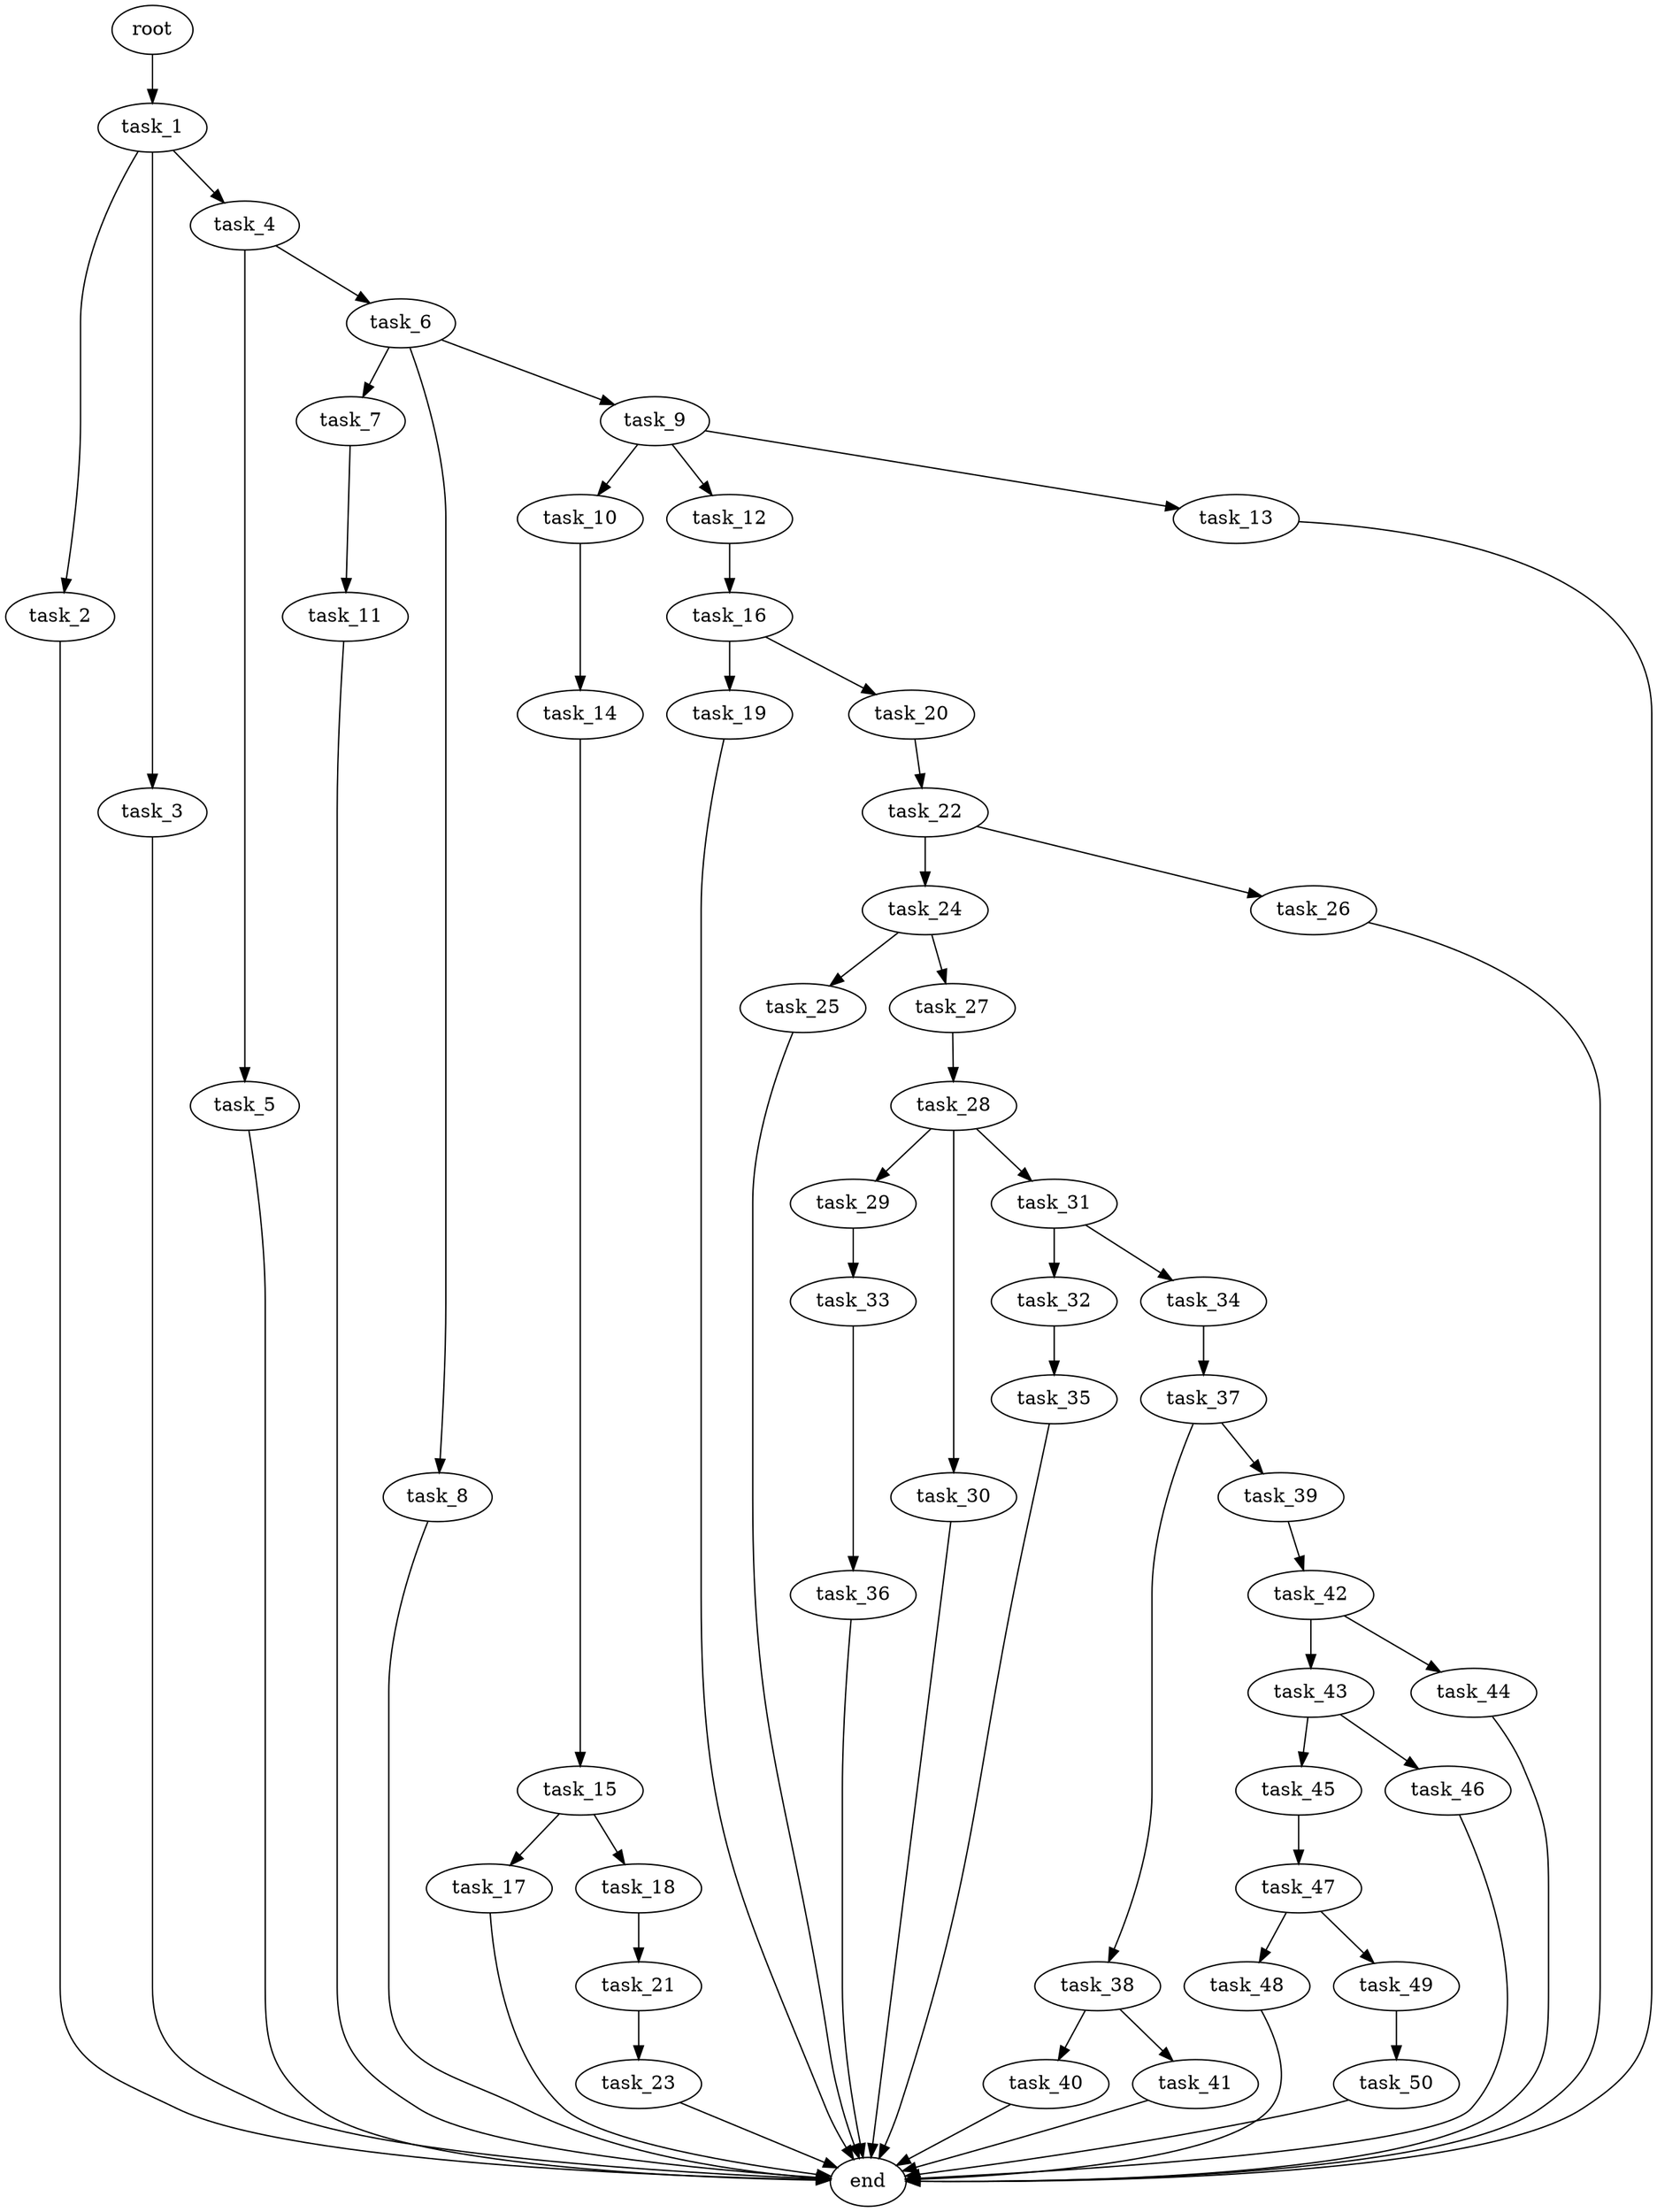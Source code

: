 digraph G {
  root [size="0.000000e+00"];
  task_1 [size="1.322492e+10"];
  task_2 [size="1.726059e+10"];
  task_3 [size="4.856334e+09"];
  task_4 [size="7.503675e+10"];
  task_5 [size="1.002187e+10"];
  task_6 [size="2.446427e+10"];
  task_7 [size="3.753594e+10"];
  task_8 [size="1.006400e+10"];
  task_9 [size="3.105733e+10"];
  task_10 [size="1.489824e+10"];
  task_11 [size="9.863021e+09"];
  task_12 [size="5.354637e+10"];
  task_13 [size="5.469502e+10"];
  task_14 [size="3.617259e+10"];
  task_15 [size="2.361223e+10"];
  task_16 [size="3.162313e+09"];
  task_17 [size="5.502182e+10"];
  task_18 [size="1.970672e+10"];
  task_19 [size="7.312310e+10"];
  task_20 [size="8.814957e+10"];
  task_21 [size="6.721512e+10"];
  task_22 [size="5.230196e+10"];
  task_23 [size="7.236925e+10"];
  task_24 [size="6.372112e+10"];
  task_25 [size="2.223414e+10"];
  task_26 [size="8.411120e+10"];
  task_27 [size="2.376353e+10"];
  task_28 [size="5.653838e+10"];
  task_29 [size="6.675977e+10"];
  task_30 [size="8.604511e+09"];
  task_31 [size="9.384177e+10"];
  task_32 [size="4.789362e+10"];
  task_33 [size="2.456085e+10"];
  task_34 [size="3.804376e+10"];
  task_35 [size="1.272910e+09"];
  task_36 [size="7.491113e+10"];
  task_37 [size="5.925517e+10"];
  task_38 [size="3.063259e+10"];
  task_39 [size="4.861433e+10"];
  task_40 [size="4.821945e+10"];
  task_41 [size="4.626836e+09"];
  task_42 [size="2.323245e+09"];
  task_43 [size="1.294886e+10"];
  task_44 [size="2.570535e+10"];
  task_45 [size="7.172997e+10"];
  task_46 [size="7.805653e+10"];
  task_47 [size="9.665269e+10"];
  task_48 [size="9.133334e+10"];
  task_49 [size="4.568063e+10"];
  task_50 [size="4.337582e+10"];
  end [size="0.000000e+00"];

  root -> task_1 [size="1.000000e-12"];
  task_1 -> task_2 [size="1.726059e+08"];
  task_1 -> task_3 [size="4.856334e+07"];
  task_1 -> task_4 [size="7.503675e+08"];
  task_2 -> end [size="1.000000e-12"];
  task_3 -> end [size="1.000000e-12"];
  task_4 -> task_5 [size="1.002187e+08"];
  task_4 -> task_6 [size="2.446427e+08"];
  task_5 -> end [size="1.000000e-12"];
  task_6 -> task_7 [size="3.753594e+08"];
  task_6 -> task_8 [size="1.006400e+08"];
  task_6 -> task_9 [size="3.105733e+08"];
  task_7 -> task_11 [size="9.863021e+07"];
  task_8 -> end [size="1.000000e-12"];
  task_9 -> task_10 [size="1.489824e+08"];
  task_9 -> task_12 [size="5.354637e+08"];
  task_9 -> task_13 [size="5.469502e+08"];
  task_10 -> task_14 [size="3.617259e+08"];
  task_11 -> end [size="1.000000e-12"];
  task_12 -> task_16 [size="3.162313e+07"];
  task_13 -> end [size="1.000000e-12"];
  task_14 -> task_15 [size="2.361223e+08"];
  task_15 -> task_17 [size="5.502182e+08"];
  task_15 -> task_18 [size="1.970672e+08"];
  task_16 -> task_19 [size="7.312310e+08"];
  task_16 -> task_20 [size="8.814957e+08"];
  task_17 -> end [size="1.000000e-12"];
  task_18 -> task_21 [size="6.721512e+08"];
  task_19 -> end [size="1.000000e-12"];
  task_20 -> task_22 [size="5.230196e+08"];
  task_21 -> task_23 [size="7.236925e+08"];
  task_22 -> task_24 [size="6.372112e+08"];
  task_22 -> task_26 [size="8.411120e+08"];
  task_23 -> end [size="1.000000e-12"];
  task_24 -> task_25 [size="2.223414e+08"];
  task_24 -> task_27 [size="2.376353e+08"];
  task_25 -> end [size="1.000000e-12"];
  task_26 -> end [size="1.000000e-12"];
  task_27 -> task_28 [size="5.653838e+08"];
  task_28 -> task_29 [size="6.675977e+08"];
  task_28 -> task_30 [size="8.604511e+07"];
  task_28 -> task_31 [size="9.384177e+08"];
  task_29 -> task_33 [size="2.456085e+08"];
  task_30 -> end [size="1.000000e-12"];
  task_31 -> task_32 [size="4.789362e+08"];
  task_31 -> task_34 [size="3.804376e+08"];
  task_32 -> task_35 [size="1.272910e+07"];
  task_33 -> task_36 [size="7.491113e+08"];
  task_34 -> task_37 [size="5.925517e+08"];
  task_35 -> end [size="1.000000e-12"];
  task_36 -> end [size="1.000000e-12"];
  task_37 -> task_38 [size="3.063259e+08"];
  task_37 -> task_39 [size="4.861433e+08"];
  task_38 -> task_40 [size="4.821945e+08"];
  task_38 -> task_41 [size="4.626836e+07"];
  task_39 -> task_42 [size="2.323245e+07"];
  task_40 -> end [size="1.000000e-12"];
  task_41 -> end [size="1.000000e-12"];
  task_42 -> task_43 [size="1.294886e+08"];
  task_42 -> task_44 [size="2.570535e+08"];
  task_43 -> task_45 [size="7.172997e+08"];
  task_43 -> task_46 [size="7.805653e+08"];
  task_44 -> end [size="1.000000e-12"];
  task_45 -> task_47 [size="9.665269e+08"];
  task_46 -> end [size="1.000000e-12"];
  task_47 -> task_48 [size="9.133334e+08"];
  task_47 -> task_49 [size="4.568063e+08"];
  task_48 -> end [size="1.000000e-12"];
  task_49 -> task_50 [size="4.337582e+08"];
  task_50 -> end [size="1.000000e-12"];
}

